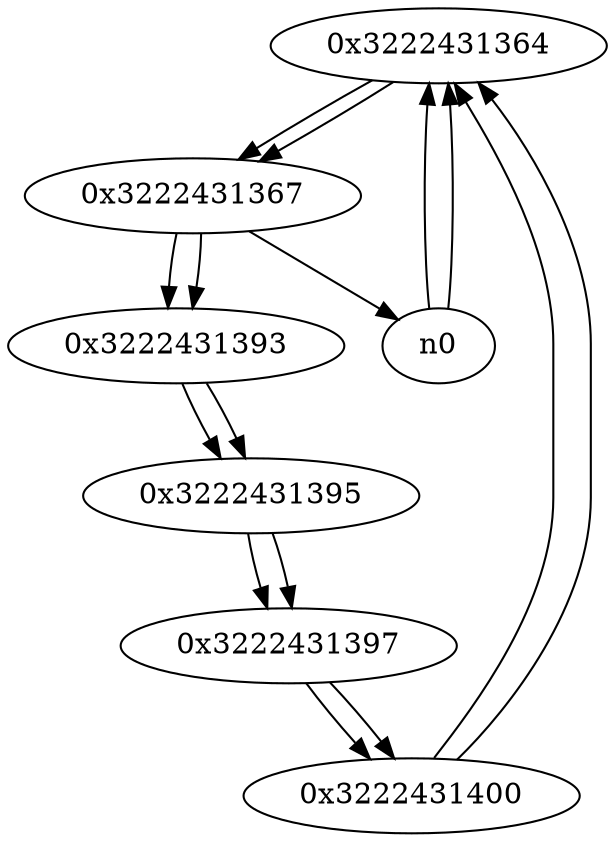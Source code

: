 digraph G{
/* nodes */
  n1 [label="0x3222431364"]
  n2 [label="0x3222431367"]
  n3 [label="0x3222431393"]
  n4 [label="0x3222431395"]
  n5 [label="0x3222431397"]
  n6 [label="0x3222431400"]
/* edges */
n1 -> n2;
n6 -> n1;
n0 -> n1;
n0 -> n1;
n2 -> n3;
n2 -> n0;
n1 -> n2;
n3 -> n4;
n2 -> n3;
n4 -> n5;
n3 -> n4;
n5 -> n6;
n4 -> n5;
n6 -> n1;
n5 -> n6;
}
